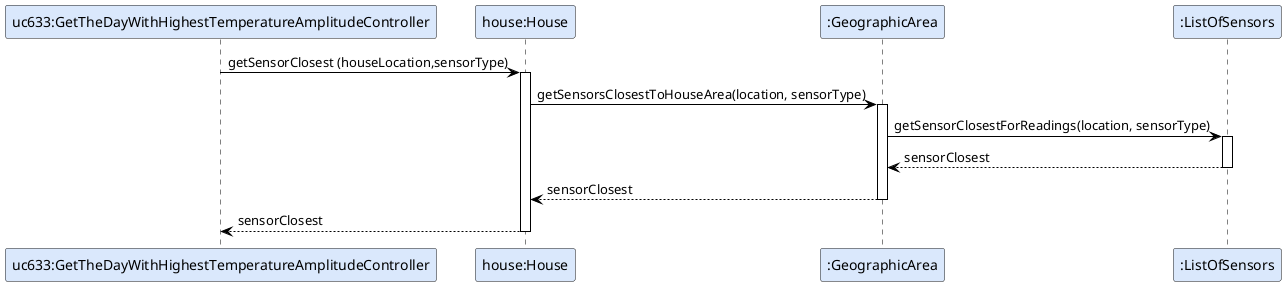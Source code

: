 @startuml

participant "uc633:GetTheDayWithHighestTemperatureAmplitudeController" as C #DAE8FC
participant "house:House" as H #DAE8FC
participant ":GeographicArea" as G #DAE8FC
participant ":ListOfSensors" as LS #DAE8FC

skinparam actor {
	BorderColor 6C8EBF
}

skinparam participant {
	BorderColor 6C8EBF
}

skinparam shadowing false

skinparam sequence {
	ArrowColor BLACK
	ActorBorderColor DeepSkyBlue
	LifeLineBorderColor BLACK
}

C->H: getSensorClosest (houseLocation,sensorType)
activate H
H->G: getSensorsClosestToHouseArea(location, sensorType)
activate G
G->LS: getSensorClosestForReadings(location, sensorType)
activate LS
LS --> G: sensorClosest
deactivate LS
G --> H: sensorClosest
deactivate G
H --> C: sensorClosest
deactivate H
@enduml
